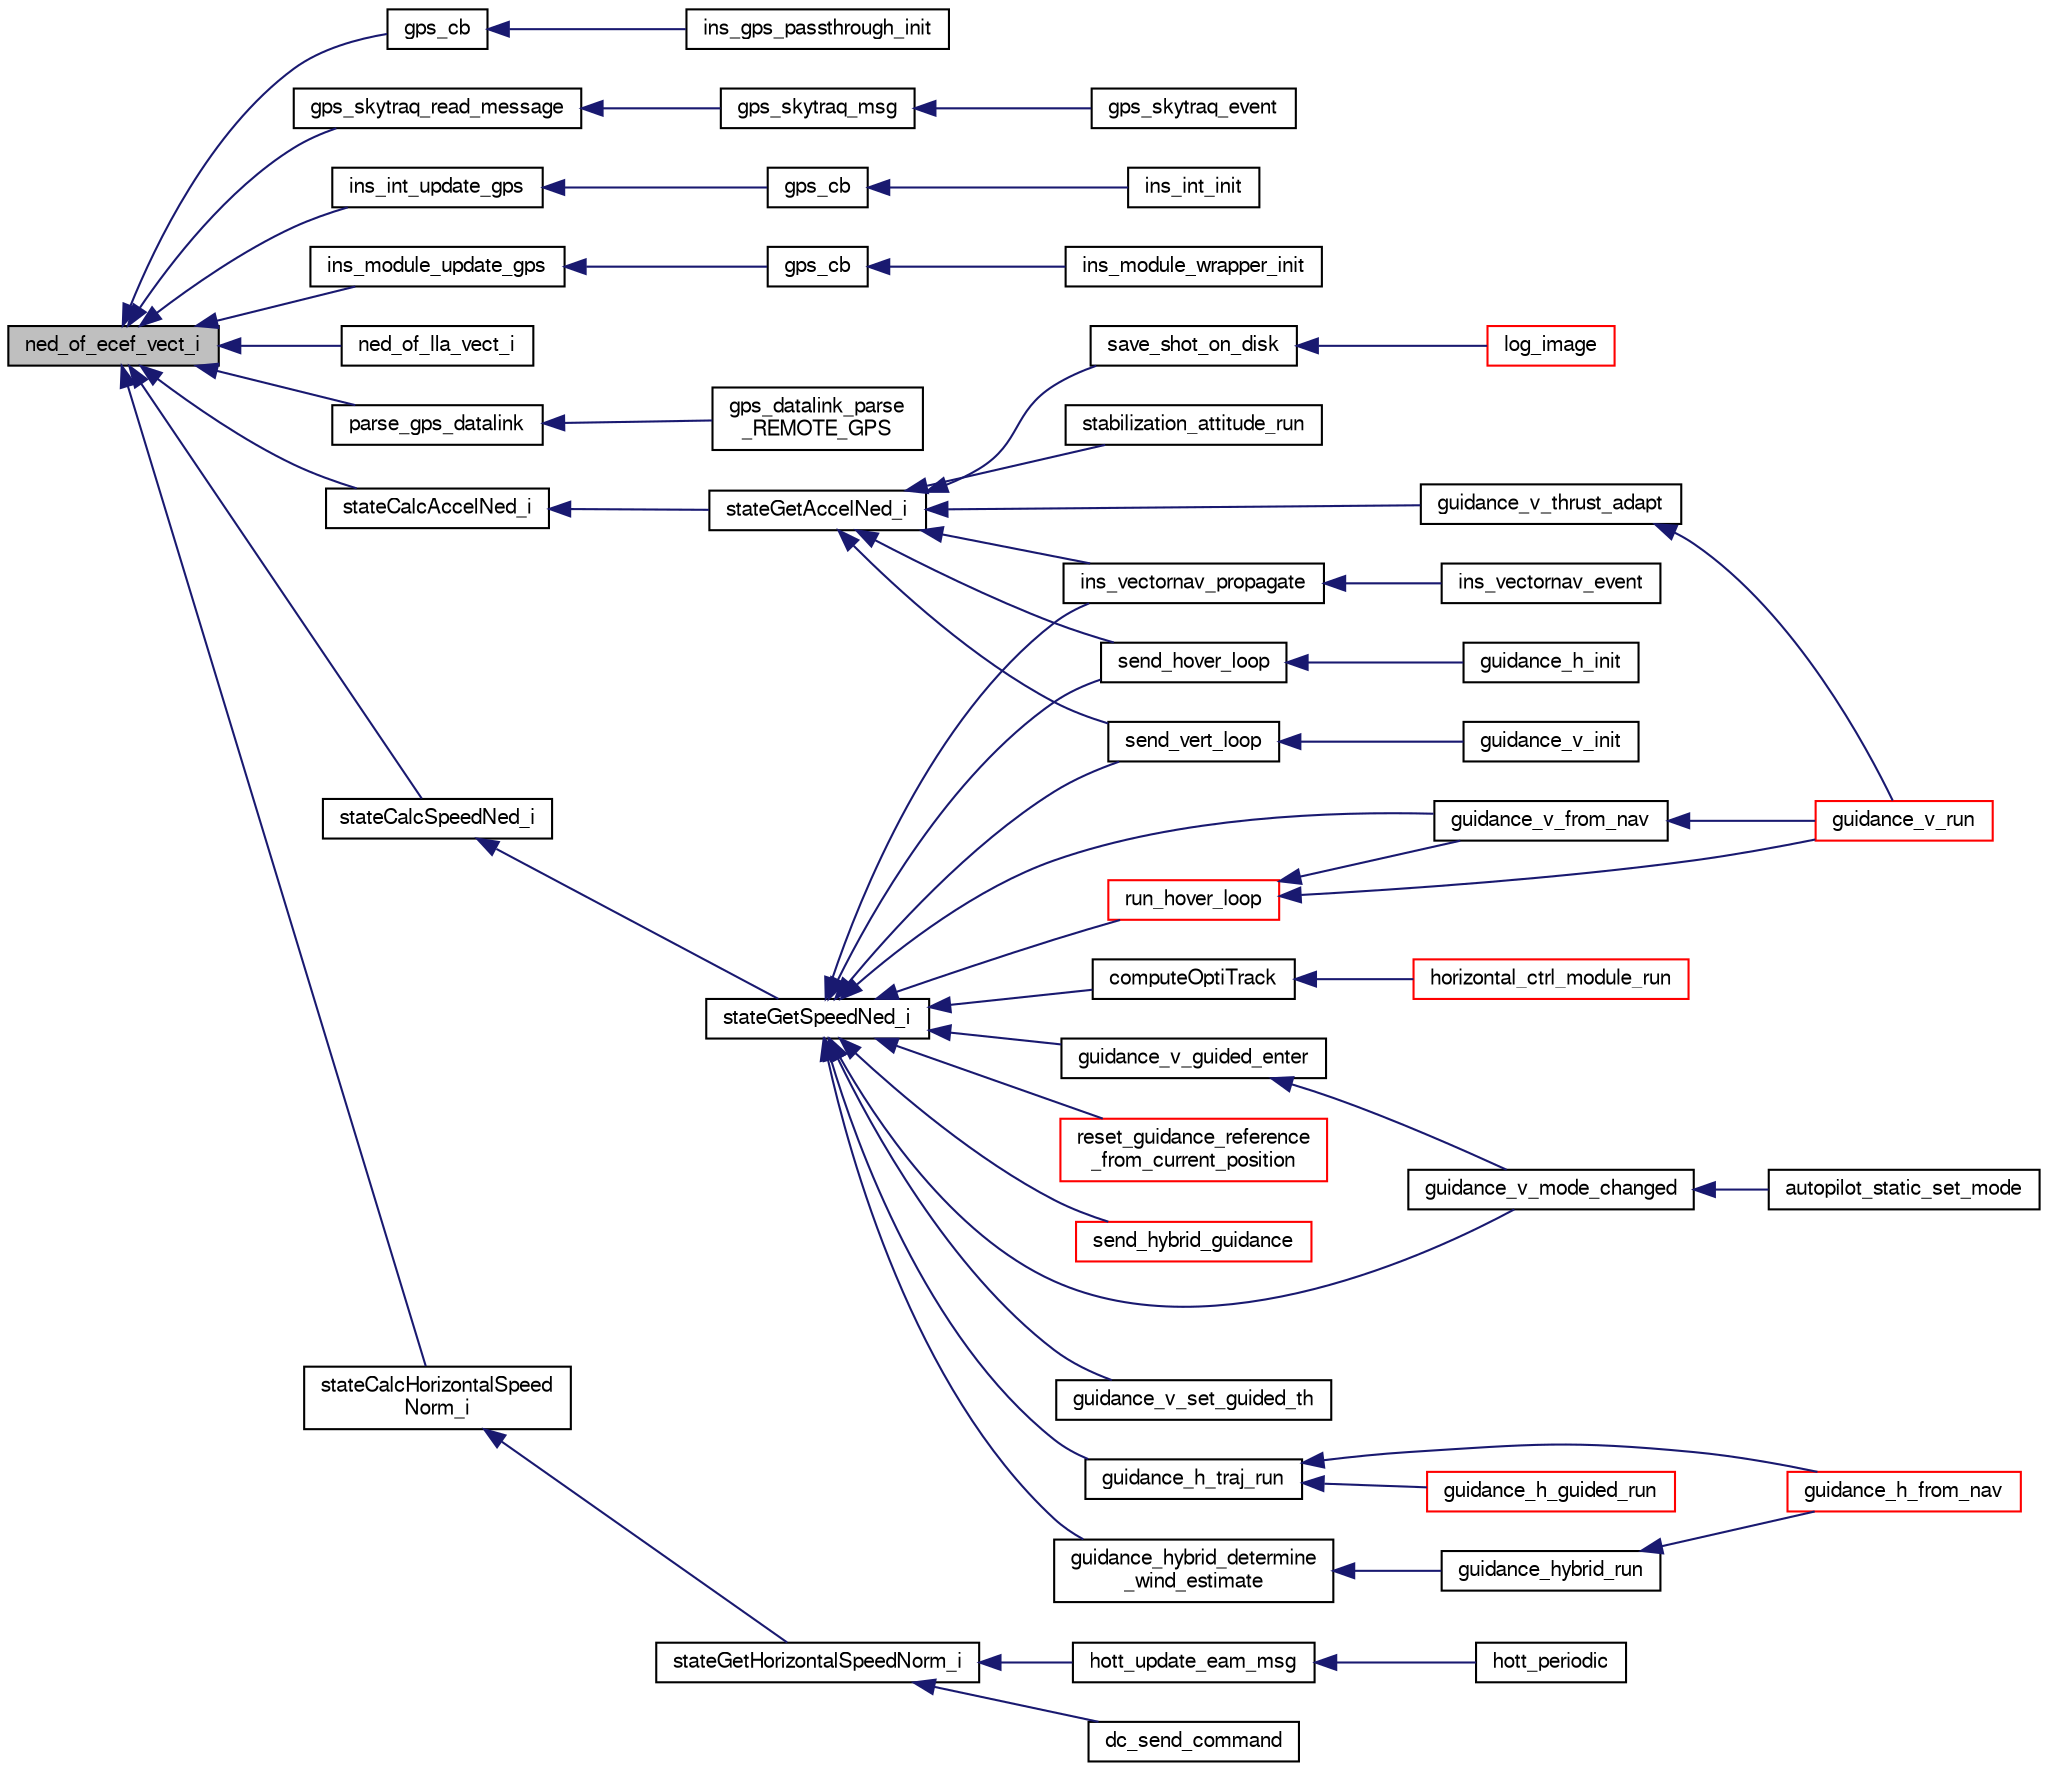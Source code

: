digraph "ned_of_ecef_vect_i"
{
  edge [fontname="FreeSans",fontsize="10",labelfontname="FreeSans",labelfontsize="10"];
  node [fontname="FreeSans",fontsize="10",shape=record];
  rankdir="LR";
  Node1 [label="ned_of_ecef_vect_i",height=0.2,width=0.4,color="black", fillcolor="grey75", style="filled", fontcolor="black"];
  Node1 -> Node2 [dir="back",color="midnightblue",fontsize="10",style="solid",fontname="FreeSans"];
  Node2 [label="gps_cb",height=0.2,width=0.4,color="black", fillcolor="white", style="filled",URL="$ins__gps__passthrough_8c.html#a1c1656ce80fe1f1ad49fea691164dbf8"];
  Node2 -> Node3 [dir="back",color="midnightblue",fontsize="10",style="solid",fontname="FreeSans"];
  Node3 [label="ins_gps_passthrough_init",height=0.2,width=0.4,color="black", fillcolor="white", style="filled",URL="$ins__gps__passthrough_8h.html#a65b4389487e1468dd9245eacf2ce07b3"];
  Node1 -> Node4 [dir="back",color="midnightblue",fontsize="10",style="solid",fontname="FreeSans"];
  Node4 [label="gps_skytraq_read_message",height=0.2,width=0.4,color="black", fillcolor="white", style="filled",URL="$gps__skytraq_8c.html#a82455efa55f2f00f1ab1524b9f82dc1d"];
  Node4 -> Node5 [dir="back",color="midnightblue",fontsize="10",style="solid",fontname="FreeSans"];
  Node5 [label="gps_skytraq_msg",height=0.2,width=0.4,color="black", fillcolor="white", style="filled",URL="$gps__skytraq_8c.html#a9480384f1c4dd5c8ff24fb7989dbe194"];
  Node5 -> Node6 [dir="back",color="midnightblue",fontsize="10",style="solid",fontname="FreeSans"];
  Node6 [label="gps_skytraq_event",height=0.2,width=0.4,color="black", fillcolor="white", style="filled",URL="$gps__skytraq_8h.html#a7b24ce985ade2631c7aa2ac72d643a43"];
  Node1 -> Node7 [dir="back",color="midnightblue",fontsize="10",style="solid",fontname="FreeSans"];
  Node7 [label="ins_int_update_gps",height=0.2,width=0.4,color="black", fillcolor="white", style="filled",URL="$ins__int_8h.html#a54df8c17ccf7a20d6ca09ad0b8f45db3"];
  Node7 -> Node8 [dir="back",color="midnightblue",fontsize="10",style="solid",fontname="FreeSans"];
  Node8 [label="gps_cb",height=0.2,width=0.4,color="black", fillcolor="white", style="filled",URL="$ins__int_8c.html#a1c1656ce80fe1f1ad49fea691164dbf8"];
  Node8 -> Node9 [dir="back",color="midnightblue",fontsize="10",style="solid",fontname="FreeSans"];
  Node9 [label="ins_int_init",height=0.2,width=0.4,color="black", fillcolor="white", style="filled",URL="$ins__int_8h.html#a6f47e4e65f9697a961c3bef79e9029e4"];
  Node1 -> Node10 [dir="back",color="midnightblue",fontsize="10",style="solid",fontname="FreeSans"];
  Node10 [label="ins_module_update_gps",height=0.2,width=0.4,color="black", fillcolor="white", style="filled",URL="$ins__skeleton_8h.html#a100e42fb6d9efadca6cf81fbd5d57103"];
  Node10 -> Node11 [dir="back",color="midnightblue",fontsize="10",style="solid",fontname="FreeSans"];
  Node11 [label="gps_cb",height=0.2,width=0.4,color="black", fillcolor="white", style="filled",URL="$ins__skeleton_8c.html#a1c1656ce80fe1f1ad49fea691164dbf8"];
  Node11 -> Node12 [dir="back",color="midnightblue",fontsize="10",style="solid",fontname="FreeSans"];
  Node12 [label="ins_module_wrapper_init",height=0.2,width=0.4,color="black", fillcolor="white", style="filled",URL="$ins__skeleton_8h.html#a36545e3f7b1233bb331ff0952d01a9bc"];
  Node1 -> Node13 [dir="back",color="midnightblue",fontsize="10",style="solid",fontname="FreeSans"];
  Node13 [label="ned_of_lla_vect_i",height=0.2,width=0.4,color="black", fillcolor="white", style="filled",URL="$group__math__geodetic__int.html#ga58243b878d6c96d0bbbae0cc1950da75"];
  Node1 -> Node14 [dir="back",color="midnightblue",fontsize="10",style="solid",fontname="FreeSans"];
  Node14 [label="parse_gps_datalink",height=0.2,width=0.4,color="black", fillcolor="white", style="filled",URL="$gps__datalink_8c.html#acf0d0a2f2aabd5cd4c83a13af96466f3",tooltip="Parse the REMOTE_GPS datalink packet. "];
  Node14 -> Node15 [dir="back",color="midnightblue",fontsize="10",style="solid",fontname="FreeSans"];
  Node15 [label="gps_datalink_parse\l_REMOTE_GPS",height=0.2,width=0.4,color="black", fillcolor="white", style="filled",URL="$gps__datalink_8h.html#a217a35f230e3154843b789ea864ac86c"];
  Node1 -> Node16 [dir="back",color="midnightblue",fontsize="10",style="solid",fontname="FreeSans"];
  Node16 [label="stateCalcAccelNed_i",height=0.2,width=0.4,color="black", fillcolor="white", style="filled",URL="$group__state__acceleration.html#ga48146adcdcd09bb704335795c6624ad8"];
  Node16 -> Node17 [dir="back",color="midnightblue",fontsize="10",style="solid",fontname="FreeSans"];
  Node17 [label="stateGetAccelNed_i",height=0.2,width=0.4,color="black", fillcolor="white", style="filled",URL="$group__state__acceleration.html#gab55b482bd9fe875141bafd34beda8bb4",tooltip="Get acceleration in NED coordinates (int). "];
  Node17 -> Node18 [dir="back",color="midnightblue",fontsize="10",style="solid",fontname="FreeSans"];
  Node18 [label="guidance_v_thrust_adapt",height=0.2,width=0.4,color="black", fillcolor="white", style="filled",URL="$rotorcraft_2guidance_2guidance__v_8h.html#a0f2c0608e9949e1d68952c3491a30a83"];
  Node18 -> Node19 [dir="back",color="midnightblue",fontsize="10",style="solid",fontname="FreeSans"];
  Node19 [label="guidance_v_run",height=0.2,width=0.4,color="red", fillcolor="white", style="filled",URL="$rotorcraft_2guidance_2guidance__v_8h.html#a5c03e8fc9dd9e84925081df8639d4001"];
  Node17 -> Node20 [dir="back",color="midnightblue",fontsize="10",style="solid",fontname="FreeSans"];
  Node20 [label="ins_vectornav_propagate",height=0.2,width=0.4,color="black", fillcolor="white", style="filled",URL="$ins__vectornav_8h.html#a5e1e0a3cd2eead4dc89bec75e33e5618",tooltip="Propagate the received states into the vehicle state machine. "];
  Node20 -> Node21 [dir="back",color="midnightblue",fontsize="10",style="solid",fontname="FreeSans"];
  Node21 [label="ins_vectornav_event",height=0.2,width=0.4,color="black", fillcolor="white", style="filled",URL="$ins__vectornav_8h.html#abcd265b9bfefa88327260439223dba81",tooltip="Event handling for Vectornav. "];
  Node17 -> Node22 [dir="back",color="midnightblue",fontsize="10",style="solid",fontname="FreeSans"];
  Node22 [label="save_shot_on_disk",height=0.2,width=0.4,color="black", fillcolor="white", style="filled",URL="$video__usb__logger_8c.html#abc8ecf0e87a6e3a49488238acc2ceee8"];
  Node22 -> Node23 [dir="back",color="midnightblue",fontsize="10",style="solid",fontname="FreeSans"];
  Node23 [label="log_image",height=0.2,width=0.4,color="red", fillcolor="white", style="filled",URL="$video__usb__logger_8c.html#a8dfbc751f11f51fb2020f0b6c3409510"];
  Node17 -> Node24 [dir="back",color="midnightblue",fontsize="10",style="solid",fontname="FreeSans"];
  Node24 [label="send_hover_loop",height=0.2,width=0.4,color="black", fillcolor="white", style="filled",URL="$rotorcraft_2guidance_2guidance__h_8c.html#a201cd650d5a492b4c0fc3397f97a95c1"];
  Node24 -> Node25 [dir="back",color="midnightblue",fontsize="10",style="solid",fontname="FreeSans"];
  Node25 [label="guidance_h_init",height=0.2,width=0.4,color="black", fillcolor="white", style="filled",URL="$rotorcraft_2guidance_2guidance__h_8h.html#a7bc4ea0d5351c2ba6ee160db5a2e9f80"];
  Node17 -> Node26 [dir="back",color="midnightblue",fontsize="10",style="solid",fontname="FreeSans"];
  Node26 [label="send_vert_loop",height=0.2,width=0.4,color="black", fillcolor="white", style="filled",URL="$rotorcraft_2guidance_2guidance__v_8c.html#a7e8c6f0d135e50d0eb256cad00bb9dcf"];
  Node26 -> Node27 [dir="back",color="midnightblue",fontsize="10",style="solid",fontname="FreeSans"];
  Node27 [label="guidance_v_init",height=0.2,width=0.4,color="black", fillcolor="white", style="filled",URL="$rotorcraft_2guidance_2guidance__v_8h.html#ae1e43515cf186f69dfaac9a4543b3cf0"];
  Node17 -> Node28 [dir="back",color="midnightblue",fontsize="10",style="solid",fontname="FreeSans"];
  Node28 [label="stabilization_attitude_run",height=0.2,width=0.4,color="black", fillcolor="white", style="filled",URL="$stabilization__attitude__heli__indi_8c.html#add1138c9aae1adaafdb42ddf2f0c039a"];
  Node1 -> Node29 [dir="back",color="midnightblue",fontsize="10",style="solid",fontname="FreeSans"];
  Node29 [label="stateCalcHorizontalSpeed\lNorm_i",height=0.2,width=0.4,color="black", fillcolor="white", style="filled",URL="$group__state__velocity.html#gaa0a543aa37e93fe32b4d7d4312ef5f2b"];
  Node29 -> Node30 [dir="back",color="midnightblue",fontsize="10",style="solid",fontname="FreeSans"];
  Node30 [label="stateGetHorizontalSpeedNorm_i",height=0.2,width=0.4,color="black", fillcolor="white", style="filled",URL="$group__state__velocity.html#gafb59e9bd904a64a08bf4413a84fb6859",tooltip="Get norm of horizontal ground speed (int). "];
  Node30 -> Node31 [dir="back",color="midnightblue",fontsize="10",style="solid",fontname="FreeSans"];
  Node31 [label="dc_send_command",height=0.2,width=0.4,color="black", fillcolor="white", style="filled",URL="$uart__cam__ctrl_8c.html#a833f16388be36136f5d7d173200d5e95",tooltip="Send Command To Camera. "];
  Node30 -> Node32 [dir="back",color="midnightblue",fontsize="10",style="solid",fontname="FreeSans"];
  Node32 [label="hott_update_eam_msg",height=0.2,width=0.4,color="black", fillcolor="white", style="filled",URL="$hott__eam_8h.html#a35e5d6a8530dfc81c2402694e03ea334"];
  Node32 -> Node33 [dir="back",color="midnightblue",fontsize="10",style="solid",fontname="FreeSans"];
  Node33 [label="hott_periodic",height=0.2,width=0.4,color="black", fillcolor="white", style="filled",URL="$hott_2hott_8h.html#af9ecdbaed8d1ef59e40fba97cbe0b6ac"];
  Node1 -> Node34 [dir="back",color="midnightblue",fontsize="10",style="solid",fontname="FreeSans"];
  Node34 [label="stateCalcSpeedNed_i",height=0.2,width=0.4,color="black", fillcolor="white", style="filled",URL="$group__state__velocity.html#gaefc74e9c1a2033ec07959a2fde629bd5"];
  Node34 -> Node35 [dir="back",color="midnightblue",fontsize="10",style="solid",fontname="FreeSans"];
  Node35 [label="stateGetSpeedNed_i",height=0.2,width=0.4,color="black", fillcolor="white", style="filled",URL="$group__state__velocity.html#gaed641b0c36e2ad2407a97be88ec2506c",tooltip="Get ground speed in local NED coordinates (int). "];
  Node35 -> Node36 [dir="back",color="midnightblue",fontsize="10",style="solid",fontname="FreeSans"];
  Node36 [label="computeOptiTrack",height=0.2,width=0.4,color="black", fillcolor="white", style="filled",URL="$optical__flow__hover_8c.html#a04b77d27bd41ebc387425f8ea0d1166b",tooltip="Get the desired Euler angles for optitrack stabilization. "];
  Node36 -> Node37 [dir="back",color="midnightblue",fontsize="10",style="solid",fontname="FreeSans"];
  Node37 [label="horizontal_ctrl_module_run",height=0.2,width=0.4,color="red", fillcolor="white", style="filled",URL="$optical__flow__hover_8c.html#a1d6a689f380b3efc01bc97ed28ece11d",tooltip="Run the horizontal optical flow hover module. "];
  Node35 -> Node38 [dir="back",color="midnightblue",fontsize="10",style="solid",fontname="FreeSans"];
  Node38 [label="guidance_h_traj_run",height=0.2,width=0.4,color="black", fillcolor="white", style="filled",URL="$rotorcraft_2guidance_2guidance__h_8c.html#a8e62f2d5d3bf28402b1c4297a5270c56"];
  Node38 -> Node39 [dir="back",color="midnightblue",fontsize="10",style="solid",fontname="FreeSans"];
  Node39 [label="guidance_h_from_nav",height=0.2,width=0.4,color="red", fillcolor="white", style="filled",URL="$rotorcraft_2guidance_2guidance__h_8h.html#a609bdd40f9f6aeac4b4d493ffabd24d5",tooltip="Set horizontal guidance from NAV and run control loop. "];
  Node38 -> Node40 [dir="back",color="midnightblue",fontsize="10",style="solid",fontname="FreeSans"];
  Node40 [label="guidance_h_guided_run",height=0.2,width=0.4,color="red", fillcolor="white", style="filled",URL="$rotorcraft_2guidance_2guidance__h_8h.html#a60716914dafeccd7ab74967606ae4045",tooltip="Run GUIDED mode control. "];
  Node35 -> Node41 [dir="back",color="midnightblue",fontsize="10",style="solid",fontname="FreeSans"];
  Node41 [label="guidance_hybrid_determine\l_wind_estimate",height=0.2,width=0.4,color="black", fillcolor="white", style="filled",URL="$guidance__hybrid_8h.html#a7c2b462cc2bcef67834d8730c955e339",tooltip="Description. "];
  Node41 -> Node42 [dir="back",color="midnightblue",fontsize="10",style="solid",fontname="FreeSans"];
  Node42 [label="guidance_hybrid_run",height=0.2,width=0.4,color="black", fillcolor="white", style="filled",URL="$guidance__hybrid_8h.html#aec05281e53f21c0519de91624cf65399",tooltip="Runs the Hybrid Guidance main functions. "];
  Node42 -> Node39 [dir="back",color="midnightblue",fontsize="10",style="solid",fontname="FreeSans"];
  Node35 -> Node43 [dir="back",color="midnightblue",fontsize="10",style="solid",fontname="FreeSans"];
  Node43 [label="guidance_v_from_nav",height=0.2,width=0.4,color="black", fillcolor="white", style="filled",URL="$rotorcraft_2guidance_2guidance__v_8h.html#adee3e8feda47516b9c7ccbb1b97daaf6",tooltip="Set guidance setpoint from NAV and run hover loop. "];
  Node43 -> Node19 [dir="back",color="midnightblue",fontsize="10",style="solid",fontname="FreeSans"];
  Node35 -> Node44 [dir="back",color="midnightblue",fontsize="10",style="solid",fontname="FreeSans"];
  Node44 [label="guidance_v_guided_enter",height=0.2,width=0.4,color="black", fillcolor="white", style="filled",URL="$rotorcraft_2guidance_2guidance__v_8h.html#a726df520277832e62c3f28e00518394b",tooltip="Enter GUIDED mode control. "];
  Node44 -> Node45 [dir="back",color="midnightblue",fontsize="10",style="solid",fontname="FreeSans"];
  Node45 [label="guidance_v_mode_changed",height=0.2,width=0.4,color="black", fillcolor="white", style="filled",URL="$rotorcraft_2guidance_2guidance__v_8h.html#ac24445848e497e9b0da2913cecb0db73"];
  Node45 -> Node46 [dir="back",color="midnightblue",fontsize="10",style="solid",fontname="FreeSans"];
  Node46 [label="autopilot_static_set_mode",height=0.2,width=0.4,color="black", fillcolor="white", style="filled",URL="$rotorcraft_2autopilot__static_8c.html#af7eb08dcaaeb9f55fe1b77230b0e78c3"];
  Node35 -> Node45 [dir="back",color="midnightblue",fontsize="10",style="solid",fontname="FreeSans"];
  Node35 -> Node47 [dir="back",color="midnightblue",fontsize="10",style="solid",fontname="FreeSans"];
  Node47 [label="guidance_v_set_guided_th",height=0.2,width=0.4,color="black", fillcolor="white", style="filled",URL="$rotorcraft_2guidance_2guidance__v_8h.html#a5505b1866cb6b0cd1f3bc6b309a2964f"];
  Node35 -> Node20 [dir="back",color="midnightblue",fontsize="10",style="solid",fontname="FreeSans"];
  Node35 -> Node48 [dir="back",color="midnightblue",fontsize="10",style="solid",fontname="FreeSans"];
  Node48 [label="reset_guidance_reference\l_from_current_position",height=0.2,width=0.4,color="red", fillcolor="white", style="filled",URL="$rotorcraft_2guidance_2guidance__h_8c.html#ad9bd6447dd5cea00192adfbbf5a30cd5"];
  Node35 -> Node49 [dir="back",color="midnightblue",fontsize="10",style="solid",fontname="FreeSans"];
  Node49 [label="run_hover_loop",height=0.2,width=0.4,color="red", fillcolor="white", style="filled",URL="$rotorcraft_2guidance_2guidance__v_8h.html#add8143296d90990e7c8da2e1c67c6e62"];
  Node49 -> Node43 [dir="back",color="midnightblue",fontsize="10",style="solid",fontname="FreeSans"];
  Node49 -> Node19 [dir="back",color="midnightblue",fontsize="10",style="solid",fontname="FreeSans"];
  Node35 -> Node24 [dir="back",color="midnightblue",fontsize="10",style="solid",fontname="FreeSans"];
  Node35 -> Node50 [dir="back",color="midnightblue",fontsize="10",style="solid",fontname="FreeSans"];
  Node50 [label="send_hybrid_guidance",height=0.2,width=0.4,color="red", fillcolor="white", style="filled",URL="$guidance__hybrid_8c.html#a4d9863cd167e7a386e17fcc61693b15c"];
  Node35 -> Node26 [dir="back",color="midnightblue",fontsize="10",style="solid",fontname="FreeSans"];
}
